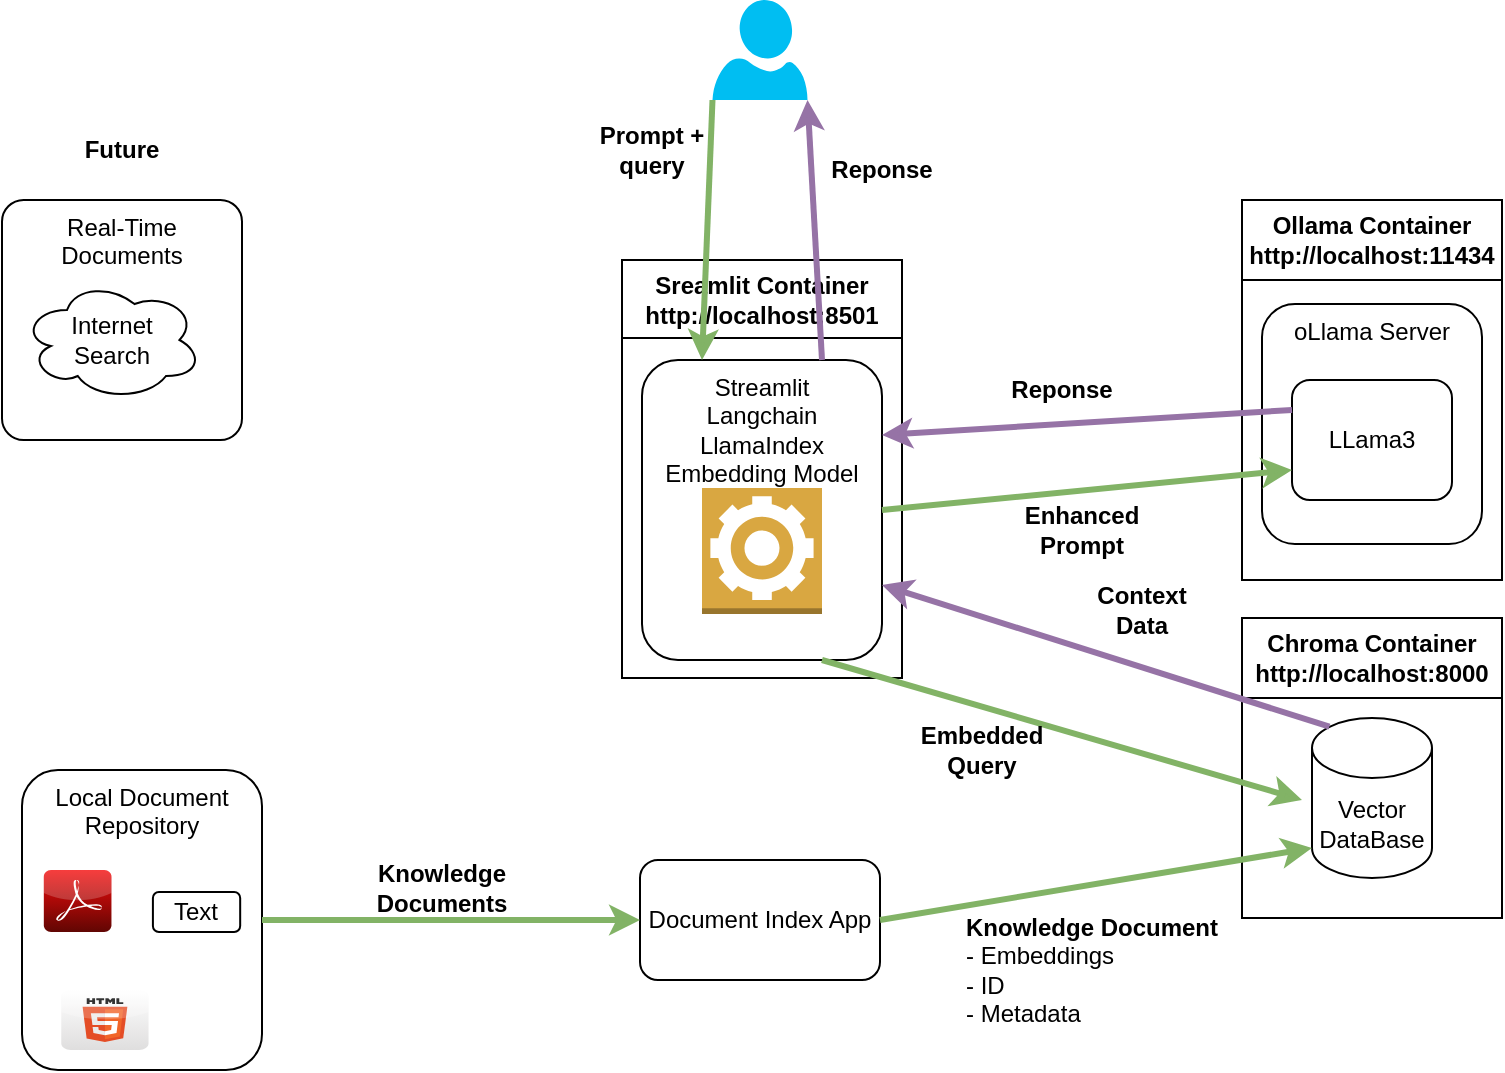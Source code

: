 <mxfile version="24.5.3" type="device">
  <diagram id="C5RBs43oDa-KdzZeNtuy" name="Page-1">
    <mxGraphModel dx="920" dy="655" grid="1" gridSize="10" guides="1" tooltips="1" connect="1" arrows="1" fold="1" page="1" pageScale="1" pageWidth="827" pageHeight="1169" math="0" shadow="0">
      <root>
        <mxCell id="WIyWlLk6GJQsqaUBKTNV-0" />
        <mxCell id="WIyWlLk6GJQsqaUBKTNV-1" parent="WIyWlLk6GJQsqaUBKTNV-0" />
        <mxCell id="t3aHBV-ZH45tojwlEF1c-1" value="Sreamlit Container&lt;div&gt;http://localhost:8501&lt;/div&gt;" style="swimlane;whiteSpace=wrap;html=1;startSize=39;" vertex="1" parent="WIyWlLk6GJQsqaUBKTNV-1">
          <mxGeometry x="330" y="160" width="140" height="209" as="geometry" />
        </mxCell>
        <mxCell id="pu1X5hLyAB2tcOUv3uUO-3" value="Streamlit&lt;div&gt;Langchain&lt;/div&gt;&lt;div&gt;LlamaIndex&lt;/div&gt;&lt;div&gt;Embedding Model&lt;/div&gt;&lt;div&gt;&lt;br&gt;&lt;/div&gt;" style="rounded=1;whiteSpace=wrap;html=1;verticalAlign=top;" parent="t3aHBV-ZH45tojwlEF1c-1" vertex="1">
          <mxGeometry x="10" y="50" width="120" height="150" as="geometry" />
        </mxCell>
        <mxCell id="gRX2pPc1mWfEOxTGyxFO-1" value="" style="outlineConnect=0;dashed=0;verticalLabelPosition=bottom;verticalAlign=top;align=center;html=1;shape=mxgraph.aws3.worker;fillColor=#D9A741;gradientColor=none;" parent="t3aHBV-ZH45tojwlEF1c-1" vertex="1">
          <mxGeometry x="40" y="114" width="60" height="63" as="geometry" />
        </mxCell>
        <mxCell id="pu1X5hLyAB2tcOUv3uUO-1" value="Real-Time Documents" style="whiteSpace=wrap;html=1;aspect=fixed;verticalAlign=top;rounded=1;arcSize=9;" parent="WIyWlLk6GJQsqaUBKTNV-1" vertex="1">
          <mxGeometry x="20" y="130" width="120" height="120" as="geometry" />
        </mxCell>
        <mxCell id="gRX2pPc1mWfEOxTGyxFO-0" value="" style="verticalLabelPosition=bottom;html=1;verticalAlign=top;align=center;strokeColor=none;fillColor=#00BEF2;shape=mxgraph.azure.user;" parent="WIyWlLk6GJQsqaUBKTNV-1" vertex="1">
          <mxGeometry x="375.25" y="30" width="47.5" height="50" as="geometry" />
        </mxCell>
        <mxCell id="gRX2pPc1mWfEOxTGyxFO-2" value="Ollama Container&lt;div&gt;http://localhost:11434&lt;/div&gt;" style="swimlane;whiteSpace=wrap;html=1;startSize=40;" parent="WIyWlLk6GJQsqaUBKTNV-1" vertex="1">
          <mxGeometry x="640" y="130" width="130" height="190" as="geometry" />
        </mxCell>
        <mxCell id="pu1X5hLyAB2tcOUv3uUO-4" value="oLlama Server" style="rounded=1;whiteSpace=wrap;html=1;verticalAlign=top;" parent="gRX2pPc1mWfEOxTGyxFO-2" vertex="1">
          <mxGeometry x="10" y="52" width="110" height="120" as="geometry" />
        </mxCell>
        <mxCell id="pu1X5hLyAB2tcOUv3uUO-5" value="LLama3" style="rounded=1;whiteSpace=wrap;html=1;" parent="gRX2pPc1mWfEOxTGyxFO-2" vertex="1">
          <mxGeometry x="25" y="90" width="80" height="60" as="geometry" />
        </mxCell>
        <mxCell id="t3aHBV-ZH45tojwlEF1c-4" value="" style="rounded=0;orthogonalLoop=1;jettySize=auto;html=1;exitX=0;exitY=1;exitDx=0;exitDy=0;exitPerimeter=0;entryX=0.25;entryY=0;entryDx=0;entryDy=0;strokeWidth=3;fillColor=#d5e8d4;strokeColor=#82b366;" edge="1" parent="WIyWlLk6GJQsqaUBKTNV-1" source="gRX2pPc1mWfEOxTGyxFO-0" target="pu1X5hLyAB2tcOUv3uUO-3">
          <mxGeometry relative="1" as="geometry" />
        </mxCell>
        <mxCell id="gRX2pPc1mWfEOxTGyxFO-3" value="Chroma Container&lt;div&gt;http://localhost:8000&lt;/div&gt;" style="swimlane;whiteSpace=wrap;html=1;startSize=40;" parent="WIyWlLk6GJQsqaUBKTNV-1" vertex="1">
          <mxGeometry x="640" y="339" width="130" height="150" as="geometry" />
        </mxCell>
        <mxCell id="pu1X5hLyAB2tcOUv3uUO-2" value="Vector DataBase" style="shape=cylinder3;whiteSpace=wrap;html=1;boundedLbl=1;backgroundOutline=1;size=15;" parent="gRX2pPc1mWfEOxTGyxFO-3" vertex="1">
          <mxGeometry x="35" y="50" width="60" height="80" as="geometry" />
        </mxCell>
        <mxCell id="gRX2pPc1mWfEOxTGyxFO-4" value="Internet&lt;div&gt;Search&lt;/div&gt;" style="ellipse;shape=cloud;whiteSpace=wrap;html=1;" parent="WIyWlLk6GJQsqaUBKTNV-1" vertex="1">
          <mxGeometry x="30" y="170" width="90" height="60" as="geometry" />
        </mxCell>
        <mxCell id="t3aHBV-ZH45tojwlEF1c-0" value="" style="group" vertex="1" connectable="0" parent="WIyWlLk6GJQsqaUBKTNV-1">
          <mxGeometry x="30" y="415" width="120" height="150" as="geometry" />
        </mxCell>
        <mxCell id="gRX2pPc1mWfEOxTGyxFO-5" value="Local Document Repository" style="rounded=1;whiteSpace=wrap;html=1;verticalAlign=top;" parent="t3aHBV-ZH45tojwlEF1c-0" vertex="1">
          <mxGeometry width="120.0" height="150" as="geometry" />
        </mxCell>
        <mxCell id="gRX2pPc1mWfEOxTGyxFO-7" value="" style="dashed=0;outlineConnect=0;html=1;align=center;labelPosition=center;verticalLabelPosition=bottom;verticalAlign=top;shape=mxgraph.webicons.adobe_pdf;fillColor=#F40C0C;gradientColor=#610603" parent="t3aHBV-ZH45tojwlEF1c-0" vertex="1">
          <mxGeometry x="10.909" y="50" width="33.818" height="31" as="geometry" />
        </mxCell>
        <mxCell id="gRX2pPc1mWfEOxTGyxFO-8" value="" style="dashed=0;outlineConnect=0;html=1;align=center;labelPosition=center;verticalLabelPosition=bottom;verticalAlign=top;shape=mxgraph.webicons.html5;gradientColor=#DFDEDE" parent="t3aHBV-ZH45tojwlEF1c-0" vertex="1">
          <mxGeometry x="19.636" y="110" width="43.636" height="30" as="geometry" />
        </mxCell>
        <mxCell id="gRX2pPc1mWfEOxTGyxFO-24" value="Text" style="rounded=1;whiteSpace=wrap;html=1;" parent="t3aHBV-ZH45tojwlEF1c-0" vertex="1">
          <mxGeometry x="65.455" y="61" width="43.636" height="20" as="geometry" />
        </mxCell>
        <mxCell id="t3aHBV-ZH45tojwlEF1c-2" value="Document Index App" style="rounded=1;whiteSpace=wrap;html=1;" vertex="1" parent="WIyWlLk6GJQsqaUBKTNV-1">
          <mxGeometry x="339" y="460" width="120" height="60" as="geometry" />
        </mxCell>
        <mxCell id="t3aHBV-ZH45tojwlEF1c-7" value="" style="endArrow=classic;html=1;rounded=0;entryX=0;entryY=1;entryDx=0;entryDy=-15;entryPerimeter=0;exitX=1;exitY=0.5;exitDx=0;exitDy=0;strokeWidth=3;fillColor=#d5e8d4;strokeColor=#82b366;" edge="1" parent="WIyWlLk6GJQsqaUBKTNV-1" source="t3aHBV-ZH45tojwlEF1c-2" target="pu1X5hLyAB2tcOUv3uUO-2">
          <mxGeometry width="50" height="50" relative="1" as="geometry">
            <mxPoint x="390" y="360" as="sourcePoint" />
            <mxPoint x="440" y="310" as="targetPoint" />
          </mxGeometry>
        </mxCell>
        <mxCell id="t3aHBV-ZH45tojwlEF1c-8" value="Reponse" style="text;html=1;align=center;verticalAlign=middle;whiteSpace=wrap;rounded=0;fontStyle=1" vertex="1" parent="WIyWlLk6GJQsqaUBKTNV-1">
          <mxGeometry x="430" y="100" width="60" height="30" as="geometry" />
        </mxCell>
        <mxCell id="t3aHBV-ZH45tojwlEF1c-9" value="Prompt + query" style="text;html=1;align=center;verticalAlign=middle;whiteSpace=wrap;rounded=0;fontStyle=1" vertex="1" parent="WIyWlLk6GJQsqaUBKTNV-1">
          <mxGeometry x="315.25" y="90" width="60" height="30" as="geometry" />
        </mxCell>
        <mxCell id="t3aHBV-ZH45tojwlEF1c-10" value="" style="endArrow=classic;html=1;rounded=0;entryX=1;entryY=1;entryDx=0;entryDy=0;entryPerimeter=0;exitX=0.75;exitY=0;exitDx=0;exitDy=0;strokeWidth=3;fillColor=#e1d5e7;strokeColor=#9673a6;" edge="1" parent="WIyWlLk6GJQsqaUBKTNV-1" source="pu1X5hLyAB2tcOUv3uUO-3" target="gRX2pPc1mWfEOxTGyxFO-0">
          <mxGeometry width="50" height="50" relative="1" as="geometry">
            <mxPoint x="390" y="360" as="sourcePoint" />
            <mxPoint x="440" y="310" as="targetPoint" />
          </mxGeometry>
        </mxCell>
        <mxCell id="t3aHBV-ZH45tojwlEF1c-11" value="" style="endArrow=classic;html=1;rounded=0;exitX=0.75;exitY=1;exitDx=0;exitDy=0;strokeWidth=3;fillColor=#d5e8d4;strokeColor=#82b366;" edge="1" parent="WIyWlLk6GJQsqaUBKTNV-1" source="pu1X5hLyAB2tcOUv3uUO-3">
          <mxGeometry width="50" height="50" relative="1" as="geometry">
            <mxPoint x="390" y="360" as="sourcePoint" />
            <mxPoint x="670" y="430" as="targetPoint" />
          </mxGeometry>
        </mxCell>
        <mxCell id="t3aHBV-ZH45tojwlEF1c-12" value="" style="endArrow=classic;html=1;rounded=0;entryX=1;entryY=0.75;entryDx=0;entryDy=0;exitX=0.145;exitY=0;exitDx=0;exitDy=4.35;exitPerimeter=0;strokeWidth=3;fillColor=#e1d5e7;strokeColor=#9673a6;" edge="1" parent="WIyWlLk6GJQsqaUBKTNV-1" source="pu1X5hLyAB2tcOUv3uUO-2" target="pu1X5hLyAB2tcOUv3uUO-3">
          <mxGeometry width="50" height="50" relative="1" as="geometry">
            <mxPoint x="500" y="550" as="sourcePoint" />
            <mxPoint x="550" y="500" as="targetPoint" />
          </mxGeometry>
        </mxCell>
        <mxCell id="t3aHBV-ZH45tojwlEF1c-13" value="" style="endArrow=classic;html=1;rounded=0;exitX=1;exitY=0.5;exitDx=0;exitDy=0;entryX=0;entryY=0.75;entryDx=0;entryDy=0;strokeWidth=3;fillColor=#d5e8d4;strokeColor=#82b366;" edge="1" parent="WIyWlLk6GJQsqaUBKTNV-1" source="pu1X5hLyAB2tcOUv3uUO-3" target="pu1X5hLyAB2tcOUv3uUO-5">
          <mxGeometry width="50" height="50" relative="1" as="geometry">
            <mxPoint x="510" y="280" as="sourcePoint" />
            <mxPoint x="560" y="230" as="targetPoint" />
          </mxGeometry>
        </mxCell>
        <mxCell id="t3aHBV-ZH45tojwlEF1c-14" value="" style="endArrow=classic;html=1;rounded=0;exitX=0;exitY=0.25;exitDx=0;exitDy=0;entryX=1;entryY=0.25;entryDx=0;entryDy=0;strokeWidth=3;fillColor=#e1d5e7;strokeColor=#9673a6;" edge="1" parent="WIyWlLk6GJQsqaUBKTNV-1" source="pu1X5hLyAB2tcOUv3uUO-5" target="pu1X5hLyAB2tcOUv3uUO-3">
          <mxGeometry width="50" height="50" relative="1" as="geometry">
            <mxPoint x="540" y="170" as="sourcePoint" />
            <mxPoint x="590" y="120" as="targetPoint" />
          </mxGeometry>
        </mxCell>
        <mxCell id="t3aHBV-ZH45tojwlEF1c-15" value="Reponse" style="text;html=1;align=center;verticalAlign=middle;whiteSpace=wrap;rounded=0;fontStyle=1" vertex="1" parent="WIyWlLk6GJQsqaUBKTNV-1">
          <mxGeometry x="520" y="210" width="60" height="30" as="geometry" />
        </mxCell>
        <mxCell id="t3aHBV-ZH45tojwlEF1c-16" value="Enhanced Prompt" style="text;html=1;align=center;verticalAlign=middle;whiteSpace=wrap;rounded=0;fontStyle=1" vertex="1" parent="WIyWlLk6GJQsqaUBKTNV-1">
          <mxGeometry x="530" y="280" width="60" height="30" as="geometry" />
        </mxCell>
        <mxCell id="t3aHBV-ZH45tojwlEF1c-17" value="&lt;b&gt;Knowledge Documents&lt;/b&gt;" style="text;html=1;align=center;verticalAlign=middle;whiteSpace=wrap;rounded=0;" vertex="1" parent="WIyWlLk6GJQsqaUBKTNV-1">
          <mxGeometry x="210" y="459" width="60" height="30" as="geometry" />
        </mxCell>
        <mxCell id="t3aHBV-ZH45tojwlEF1c-18" value="Embedded Query" style="text;html=1;align=center;verticalAlign=middle;whiteSpace=wrap;rounded=0;fontStyle=1" vertex="1" parent="WIyWlLk6GJQsqaUBKTNV-1">
          <mxGeometry x="480" y="390" width="60" height="30" as="geometry" />
        </mxCell>
        <mxCell id="t3aHBV-ZH45tojwlEF1c-19" value="" style="endArrow=classic;html=1;rounded=0;entryX=0;entryY=0.5;entryDx=0;entryDy=0;exitX=1;exitY=0.5;exitDx=0;exitDy=0;strokeWidth=3;fillColor=#d5e8d4;strokeColor=#82b366;" edge="1" parent="WIyWlLk6GJQsqaUBKTNV-1" source="gRX2pPc1mWfEOxTGyxFO-5" target="t3aHBV-ZH45tojwlEF1c-2">
          <mxGeometry width="50" height="50" relative="1" as="geometry">
            <mxPoint x="140" y="350" as="sourcePoint" />
            <mxPoint x="190" y="300" as="targetPoint" />
          </mxGeometry>
        </mxCell>
        <mxCell id="t3aHBV-ZH45tojwlEF1c-20" value="&lt;b&gt;Knowledge Document&amp;nbsp;&lt;/b&gt;&lt;div&gt;- Embeddings&lt;/div&gt;&lt;div&gt;- ID&lt;/div&gt;&lt;div&gt;- Metadata&lt;/div&gt;" style="text;html=1;align=left;verticalAlign=middle;whiteSpace=wrap;rounded=0;" vertex="1" parent="WIyWlLk6GJQsqaUBKTNV-1">
          <mxGeometry x="500" y="500" width="140" height="30" as="geometry" />
        </mxCell>
        <mxCell id="t3aHBV-ZH45tojwlEF1c-21" value="Context Data" style="text;html=1;align=center;verticalAlign=middle;whiteSpace=wrap;rounded=0;fontStyle=1" vertex="1" parent="WIyWlLk6GJQsqaUBKTNV-1">
          <mxGeometry x="560" y="320" width="60" height="30" as="geometry" />
        </mxCell>
        <mxCell id="t3aHBV-ZH45tojwlEF1c-22" value="Future" style="text;html=1;align=center;verticalAlign=middle;whiteSpace=wrap;rounded=0;fontStyle=1" vertex="1" parent="WIyWlLk6GJQsqaUBKTNV-1">
          <mxGeometry x="50" y="90" width="60" height="30" as="geometry" />
        </mxCell>
      </root>
    </mxGraphModel>
  </diagram>
</mxfile>
